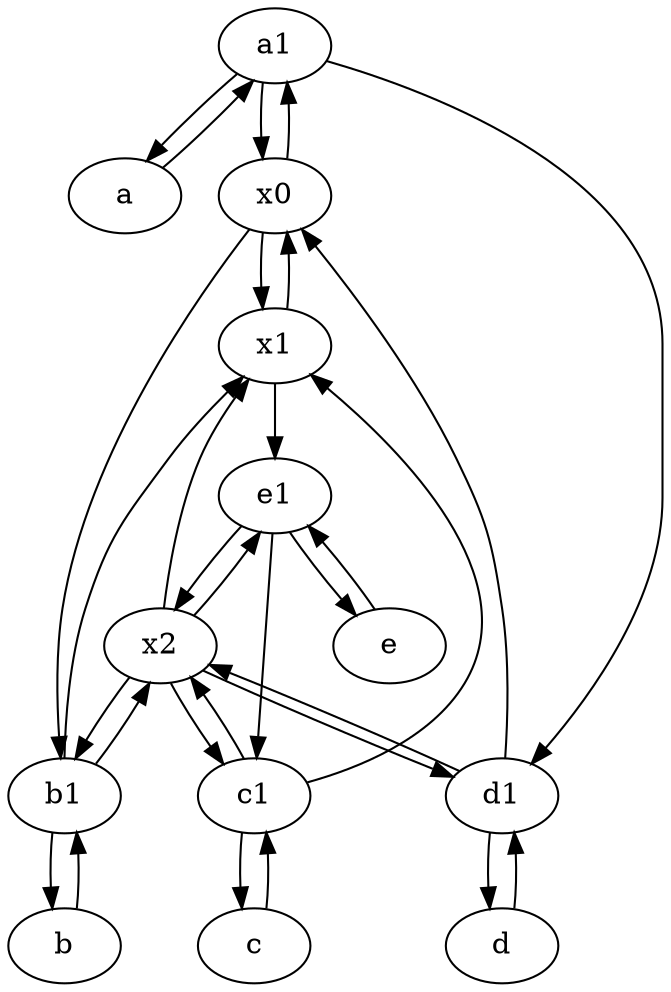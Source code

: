 digraph  {
	a1 [pos="40,15!"];
	e [pos="30,50!"];
	a [pos="40,10!"];
	c [pos="20,10!"];
	x0;
	b1 [pos="45,20!"];
	e1 [pos="25,45!"];
	x2;
	b [pos="50,20!"];
	c1 [pos="30,15!"];
	d1 [pos="25,30!"];
	x1;
	d [pos="20,30!"];
	x2 -> c1;
	a1 -> x0;
	a1 -> d1;
	e1 -> x2;
	x1 -> x0;
	x2 -> e1;
	a -> a1;
	c1 -> x1;
	x2 -> x1;
	d1 -> d;
	x0 -> a1;
	x1 -> e1;
	d -> d1;
	x0 -> b1;
	x2 -> b1;
	b1 -> x2;
	c1 -> x2;
	b1 -> x1;
	c1 -> c;
	e1 -> c1;
	b1 -> b;
	x0 -> x1;
	e1 -> e;
	e -> e1;
	b -> b1;
	x2 -> d1;
	c -> c1;
	d1 -> x0;
	d1 -> x2;
	a1 -> a;

	}